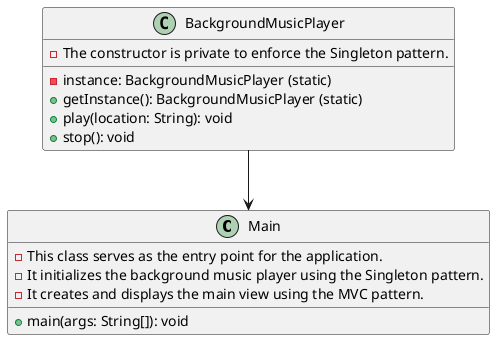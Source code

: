 @startuml
'https://plantuml.com/sequence-diagram


class Main
class BackgroundMusicPlayer

BackgroundMusicPlayer-->Main


class Main{
+ main(args: String[]): void
- This class serves as the entry point for the application.
- It initializes the background music player using the Singleton pattern.
- It creates and displays the main view using the MVC pattern.
}
class BackgroundMusicPlayer{
- instance: BackgroundMusicPlayer (static)
+ getInstance(): BackgroundMusicPlayer (static)
+ play(location: String): void
+ stop(): void
- The constructor is private to enforce the Singleton pattern.
}
@enduml
